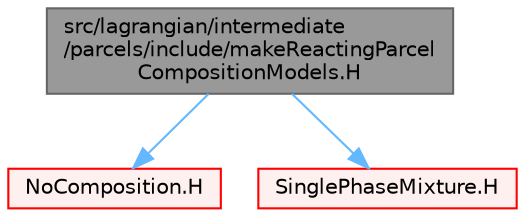 digraph "src/lagrangian/intermediate/parcels/include/makeReactingParcelCompositionModels.H"
{
 // LATEX_PDF_SIZE
  bgcolor="transparent";
  edge [fontname=Helvetica,fontsize=10,labelfontname=Helvetica,labelfontsize=10];
  node [fontname=Helvetica,fontsize=10,shape=box,height=0.2,width=0.4];
  Node1 [id="Node000001",label="src/lagrangian/intermediate\l/parcels/include/makeReactingParcel\lCompositionModels.H",height=0.2,width=0.4,color="gray40", fillcolor="grey60", style="filled", fontcolor="black",tooltip=" "];
  Node1 -> Node2 [id="edge1_Node000001_Node000002",color="steelblue1",style="solid",tooltip=" "];
  Node2 [id="Node000002",label="NoComposition.H",height=0.2,width=0.4,color="red", fillcolor="#FFF0F0", style="filled",URL="$NoComposition_8H.html",tooltip=" "];
  Node1 -> Node410 [id="edge2_Node000001_Node000410",color="steelblue1",style="solid",tooltip=" "];
  Node410 [id="Node000410",label="SinglePhaseMixture.H",height=0.2,width=0.4,color="red", fillcolor="#FFF0F0", style="filled",URL="$SinglePhaseMixture_8H.html",tooltip=" "];
}
